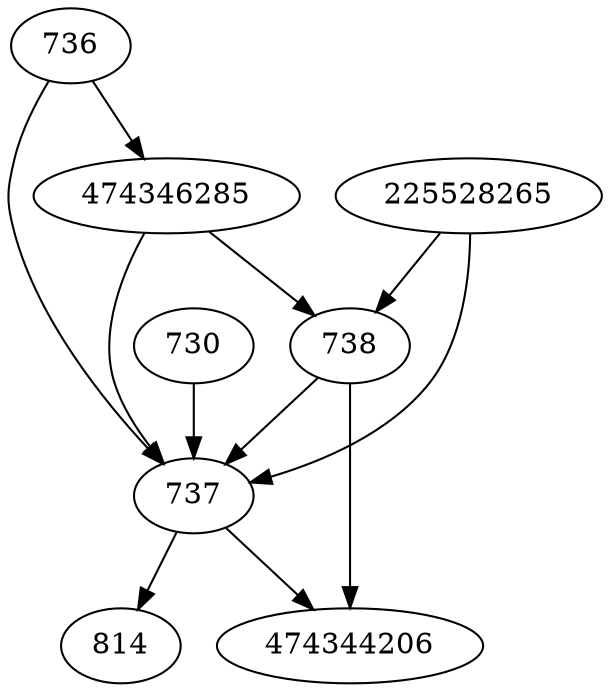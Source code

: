 strict digraph  {
736;
737;
738;
225528265;
474346285;
814;
474344206;
730;
736 -> 474346285;
736 -> 737;
737 -> 814;
737 -> 474344206;
738 -> 474344206;
738 -> 737;
225528265 -> 737;
225528265 -> 738;
474346285 -> 737;
474346285 -> 738;
730 -> 737;
}
